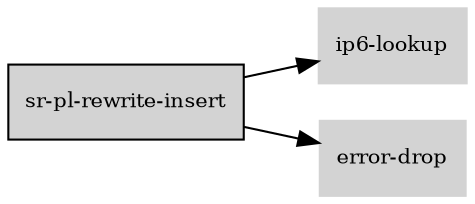digraph "sr_pl_rewrite_insert_subgraph" {
  rankdir=LR;
  node [shape=box, style=filled, fontsize=10, color=lightgray, fontcolor=black, fillcolor=lightgray];
  "sr-pl-rewrite-insert" [color=black, fontcolor=black, fillcolor=lightgray];
  edge [fontsize=8];
  "sr-pl-rewrite-insert" -> "ip6-lookup";
  "sr-pl-rewrite-insert" -> "error-drop";
}
